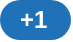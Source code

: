 <mxfile version="14.6.13" type="device"><diagram id="60PdRZ8e60rTIlfkryVQ" name="Seite-1"><mxGraphModel dx="1086" dy="2135" grid="1" gridSize="10" guides="1" tooltips="1" connect="1" arrows="1" fold="1" page="1" pageScale="1" pageWidth="827" pageHeight="1169" math="0" shadow="0"><root><mxCell id="0"/><mxCell id="1" parent="0"/><mxCell id="0Pq1yR-iVnV48o209vX_-1" value="+1" style="rounded=1;whiteSpace=wrap;html=1;arcSize=50;strokeColor=none;strokeWidth=1;fontColor=#FFFFFF;whiteSpace=wrap;align=left;verticalAlign=middle;spacingLeft=0;fontStyle=1;fontSize=12;spacing=10;fillColor=#2072B8;" vertex="1" parent="1"><mxGeometry x="40" y="-1120" width="35.5" height="20" as="geometry"/></mxCell></root></mxGraphModel></diagram></mxfile>